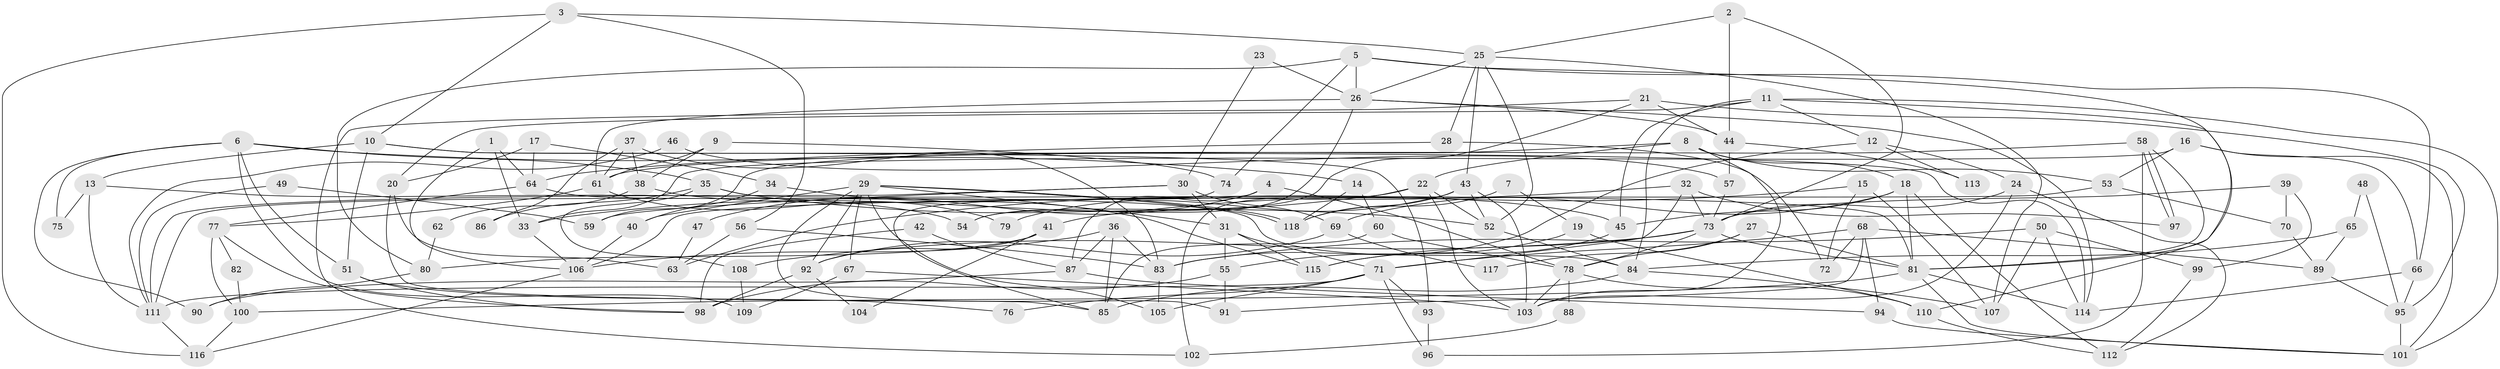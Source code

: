 // Generated by graph-tools (version 1.1) at 2025/14/03/09/25 04:14:52]
// undirected, 118 vertices, 236 edges
graph export_dot {
graph [start="1"]
  node [color=gray90,style=filled];
  1;
  2;
  3;
  4;
  5;
  6;
  7;
  8;
  9;
  10;
  11;
  12;
  13;
  14;
  15;
  16;
  17;
  18;
  19;
  20;
  21;
  22;
  23;
  24;
  25;
  26;
  27;
  28;
  29;
  30;
  31;
  32;
  33;
  34;
  35;
  36;
  37;
  38;
  39;
  40;
  41;
  42;
  43;
  44;
  45;
  46;
  47;
  48;
  49;
  50;
  51;
  52;
  53;
  54;
  55;
  56;
  57;
  58;
  59;
  60;
  61;
  62;
  63;
  64;
  65;
  66;
  67;
  68;
  69;
  70;
  71;
  72;
  73;
  74;
  75;
  76;
  77;
  78;
  79;
  80;
  81;
  82;
  83;
  84;
  85;
  86;
  87;
  88;
  89;
  90;
  91;
  92;
  93;
  94;
  95;
  96;
  97;
  98;
  99;
  100;
  101;
  102;
  103;
  104;
  105;
  106;
  107;
  108;
  109;
  110;
  111;
  112;
  113;
  114;
  115;
  116;
  117;
  118;
  1 -- 64;
  1 -- 106;
  1 -- 33;
  2 -- 73;
  2 -- 25;
  2 -- 44;
  3 -- 56;
  3 -- 25;
  3 -- 10;
  3 -- 116;
  4 -- 111;
  4 -- 78;
  4 -- 47;
  4 -- 87;
  5 -- 80;
  5 -- 26;
  5 -- 66;
  5 -- 74;
  5 -- 81;
  6 -- 14;
  6 -- 51;
  6 -- 35;
  6 -- 75;
  6 -- 90;
  6 -- 109;
  7 -- 118;
  7 -- 19;
  8 -- 103;
  8 -- 18;
  8 -- 22;
  8 -- 53;
  8 -- 59;
  9 -- 38;
  9 -- 74;
  9 -- 61;
  10 -- 114;
  10 -- 13;
  10 -- 51;
  10 -- 93;
  11 -- 20;
  11 -- 101;
  11 -- 12;
  11 -- 45;
  11 -- 84;
  11 -- 110;
  12 -- 24;
  12 -- 83;
  12 -- 113;
  13 -- 111;
  13 -- 54;
  13 -- 75;
  14 -- 60;
  14 -- 118;
  15 -- 107;
  15 -- 72;
  15 -- 41;
  16 -- 101;
  16 -- 33;
  16 -- 53;
  16 -- 66;
  17 -- 64;
  17 -- 34;
  17 -- 20;
  18 -- 112;
  18 -- 45;
  18 -- 69;
  18 -- 81;
  19 -- 110;
  19 -- 55;
  20 -- 85;
  20 -- 63;
  21 -- 54;
  21 -- 44;
  21 -- 95;
  21 -- 102;
  22 -- 33;
  22 -- 52;
  22 -- 102;
  22 -- 103;
  23 -- 26;
  23 -- 30;
  24 -- 103;
  24 -- 73;
  24 -- 112;
  25 -- 52;
  25 -- 26;
  25 -- 28;
  25 -- 43;
  25 -- 107;
  26 -- 114;
  26 -- 61;
  26 -- 44;
  26 -- 54;
  27 -- 81;
  27 -- 78;
  27 -- 117;
  28 -- 64;
  28 -- 72;
  29 -- 67;
  29 -- 118;
  29 -- 118;
  29 -- 31;
  29 -- 40;
  29 -- 91;
  29 -- 92;
  29 -- 105;
  30 -- 31;
  30 -- 111;
  30 -- 59;
  30 -- 69;
  31 -- 71;
  31 -- 55;
  31 -- 115;
  32 -- 71;
  32 -- 73;
  32 -- 63;
  32 -- 97;
  33 -- 106;
  34 -- 40;
  34 -- 115;
  35 -- 81;
  35 -- 52;
  35 -- 86;
  35 -- 108;
  36 -- 83;
  36 -- 87;
  36 -- 85;
  36 -- 106;
  37 -- 83;
  37 -- 61;
  37 -- 38;
  37 -- 86;
  38 -- 45;
  38 -- 62;
  39 -- 73;
  39 -- 70;
  39 -- 99;
  40 -- 106;
  41 -- 92;
  41 -- 80;
  41 -- 104;
  42 -- 98;
  42 -- 87;
  43 -- 52;
  43 -- 79;
  43 -- 103;
  43 -- 118;
  44 -- 57;
  44 -- 113;
  45 -- 115;
  46 -- 57;
  46 -- 111;
  47 -- 63;
  48 -- 95;
  48 -- 65;
  49 -- 59;
  49 -- 111;
  50 -- 107;
  50 -- 114;
  50 -- 83;
  50 -- 99;
  51 -- 98;
  51 -- 76;
  52 -- 84;
  53 -- 70;
  53 -- 106;
  55 -- 98;
  55 -- 91;
  56 -- 83;
  56 -- 63;
  57 -- 73;
  58 -- 97;
  58 -- 97;
  58 -- 81;
  58 -- 61;
  58 -- 96;
  60 -- 78;
  60 -- 85;
  61 -- 77;
  61 -- 79;
  62 -- 80;
  64 -- 77;
  64 -- 84;
  65 -- 84;
  65 -- 89;
  66 -- 95;
  66 -- 114;
  67 -- 103;
  67 -- 109;
  68 -- 71;
  68 -- 91;
  68 -- 72;
  68 -- 89;
  68 -- 94;
  69 -- 92;
  69 -- 117;
  70 -- 89;
  71 -- 96;
  71 -- 105;
  71 -- 76;
  71 -- 93;
  71 -- 111;
  73 -- 78;
  73 -- 81;
  73 -- 108;
  73 -- 115;
  74 -- 85;
  77 -- 100;
  77 -- 82;
  77 -- 98;
  78 -- 103;
  78 -- 110;
  78 -- 88;
  80 -- 90;
  81 -- 100;
  81 -- 101;
  81 -- 114;
  82 -- 100;
  83 -- 105;
  84 -- 85;
  84 -- 107;
  87 -- 94;
  87 -- 90;
  88 -- 102;
  89 -- 95;
  92 -- 98;
  92 -- 104;
  93 -- 96;
  94 -- 101;
  95 -- 101;
  99 -- 112;
  100 -- 116;
  106 -- 116;
  108 -- 109;
  110 -- 112;
  111 -- 116;
}

